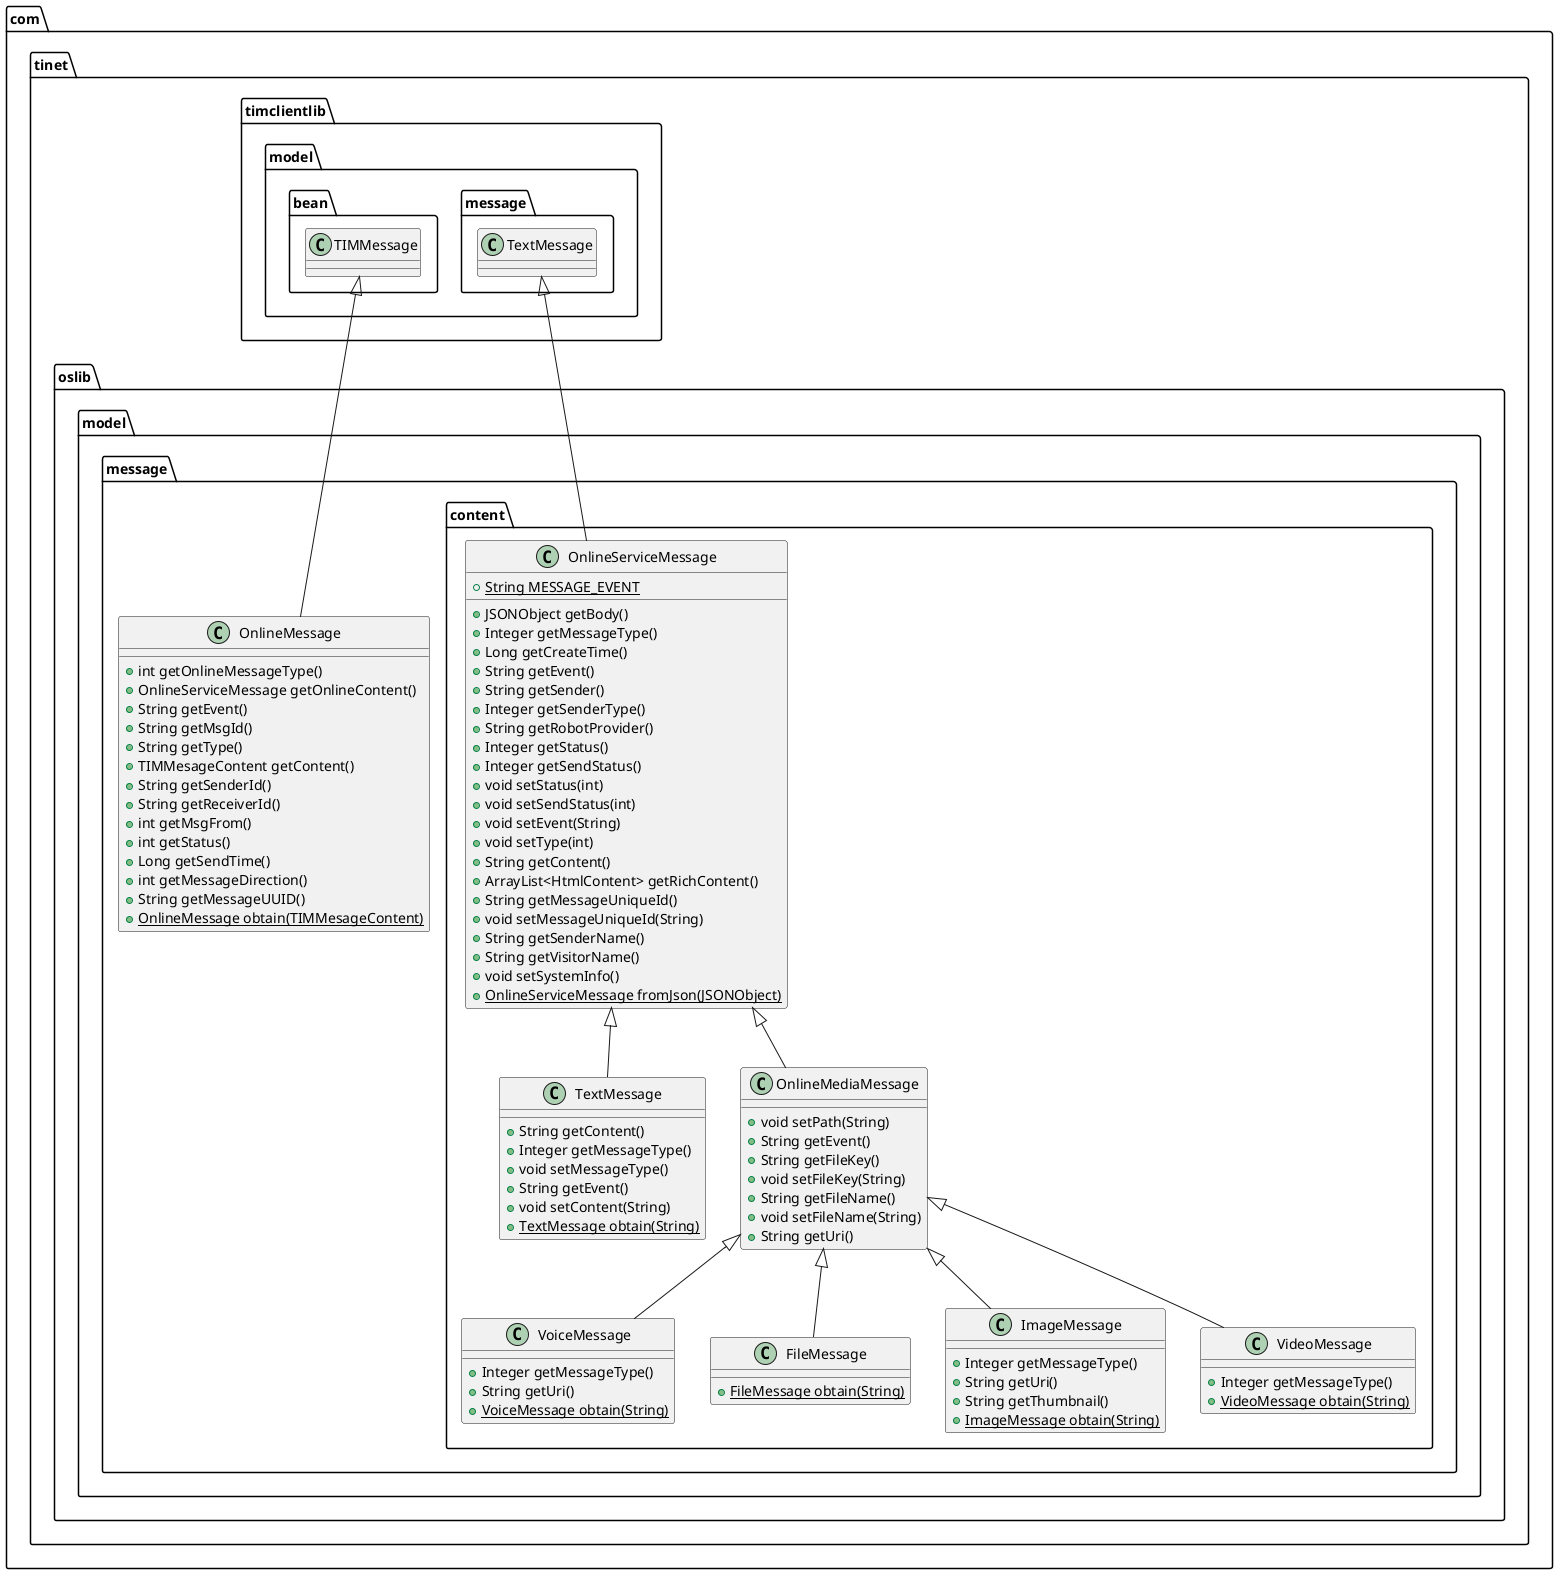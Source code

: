 @startuml
class com.tinet.oslib.model.message.content.VoiceMessage {
+ Integer getMessageType()
+ String getUri()
+ {static} VoiceMessage obtain(String)
}
class com.tinet.oslib.model.message.content.TextMessage {
+ String getContent()
+ Integer getMessageType()
+ void setMessageType()
+ String getEvent()
+ void setContent(String)
+ {static} TextMessage obtain(String)
}
class com.tinet.oslib.model.message.content.FileMessage {
+ {static} FileMessage obtain(String)
}
class com.tinet.oslib.model.message.content.ImageMessage {
+ Integer getMessageType()
+ String getUri()
+ String getThumbnail()
+ {static} ImageMessage obtain(String)
}
class com.tinet.oslib.model.message.content.OnlineServiceMessage {
+ {static} String MESSAGE_EVENT
+ JSONObject getBody()
+ Integer getMessageType()
+ Long getCreateTime()
+ String getEvent()
+ String getSender()
+ Integer getSenderType()
+ String getRobotProvider()
+ Integer getStatus()
+ Integer getSendStatus()
+ void setStatus(int)
+ void setSendStatus(int)
+ void setEvent(String)
+ void setType(int)
+ String getContent()
+ ArrayList<HtmlContent> getRichContent()
+ String getMessageUniqueId()
+ void setMessageUniqueId(String)
+ String getSenderName()
+ String getVisitorName()
+ void setSystemInfo()
+ {static} OnlineServiceMessage fromJson(JSONObject)
}
class com.tinet.oslib.model.message.content.VideoMessage {
+ Integer getMessageType()
+ {static} VideoMessage obtain(String)
}
class com.tinet.oslib.model.message.content.OnlineMediaMessage {
+ void setPath(String)
+ String getEvent()
+ String getFileKey()
+ void setFileKey(String)
+ String getFileName()
+ void setFileName(String)
+ String getUri()
}
class com.tinet.oslib.model.message.OnlineMessage {
+ int getOnlineMessageType()
+ OnlineServiceMessage getOnlineContent()
+ String getEvent()
+ String getMsgId()
+ String getType()
+ TIMMesageContent getContent()
+ String getSenderId()
+ String getReceiverId()
+ int getMsgFrom()
+ int getStatus()
+ Long getSendTime()
+ int getMessageDirection()
+ String getMessageUUID()
+ {static} OnlineMessage obtain(TIMMesageContent)
}


com.tinet.oslib.model.message.content.OnlineMediaMessage <|-- com.tinet.oslib.model.message.content.VoiceMessage
com.tinet.oslib.model.message.content.OnlineServiceMessage <|-- com.tinet.oslib.model.message.content.TextMessage
com.tinet.oslib.model.message.content.OnlineMediaMessage <|-- com.tinet.oslib.model.message.content.FileMessage
com.tinet.oslib.model.message.content.OnlineMediaMessage <|-- com.tinet.oslib.model.message.content.ImageMessage
com.tinet.timclientlib.model.message.TextMessage <|-- com.tinet.oslib.model.message.content.OnlineServiceMessage
com.tinet.oslib.model.message.content.OnlineMediaMessage <|-- com.tinet.oslib.model.message.content.VideoMessage
com.tinet.oslib.model.message.content.OnlineServiceMessage <|-- com.tinet.oslib.model.message.content.OnlineMediaMessage
com.tinet.timclientlib.model.bean.TIMMessage <|-- com.tinet.oslib.model.message.OnlineMessage
@enduml